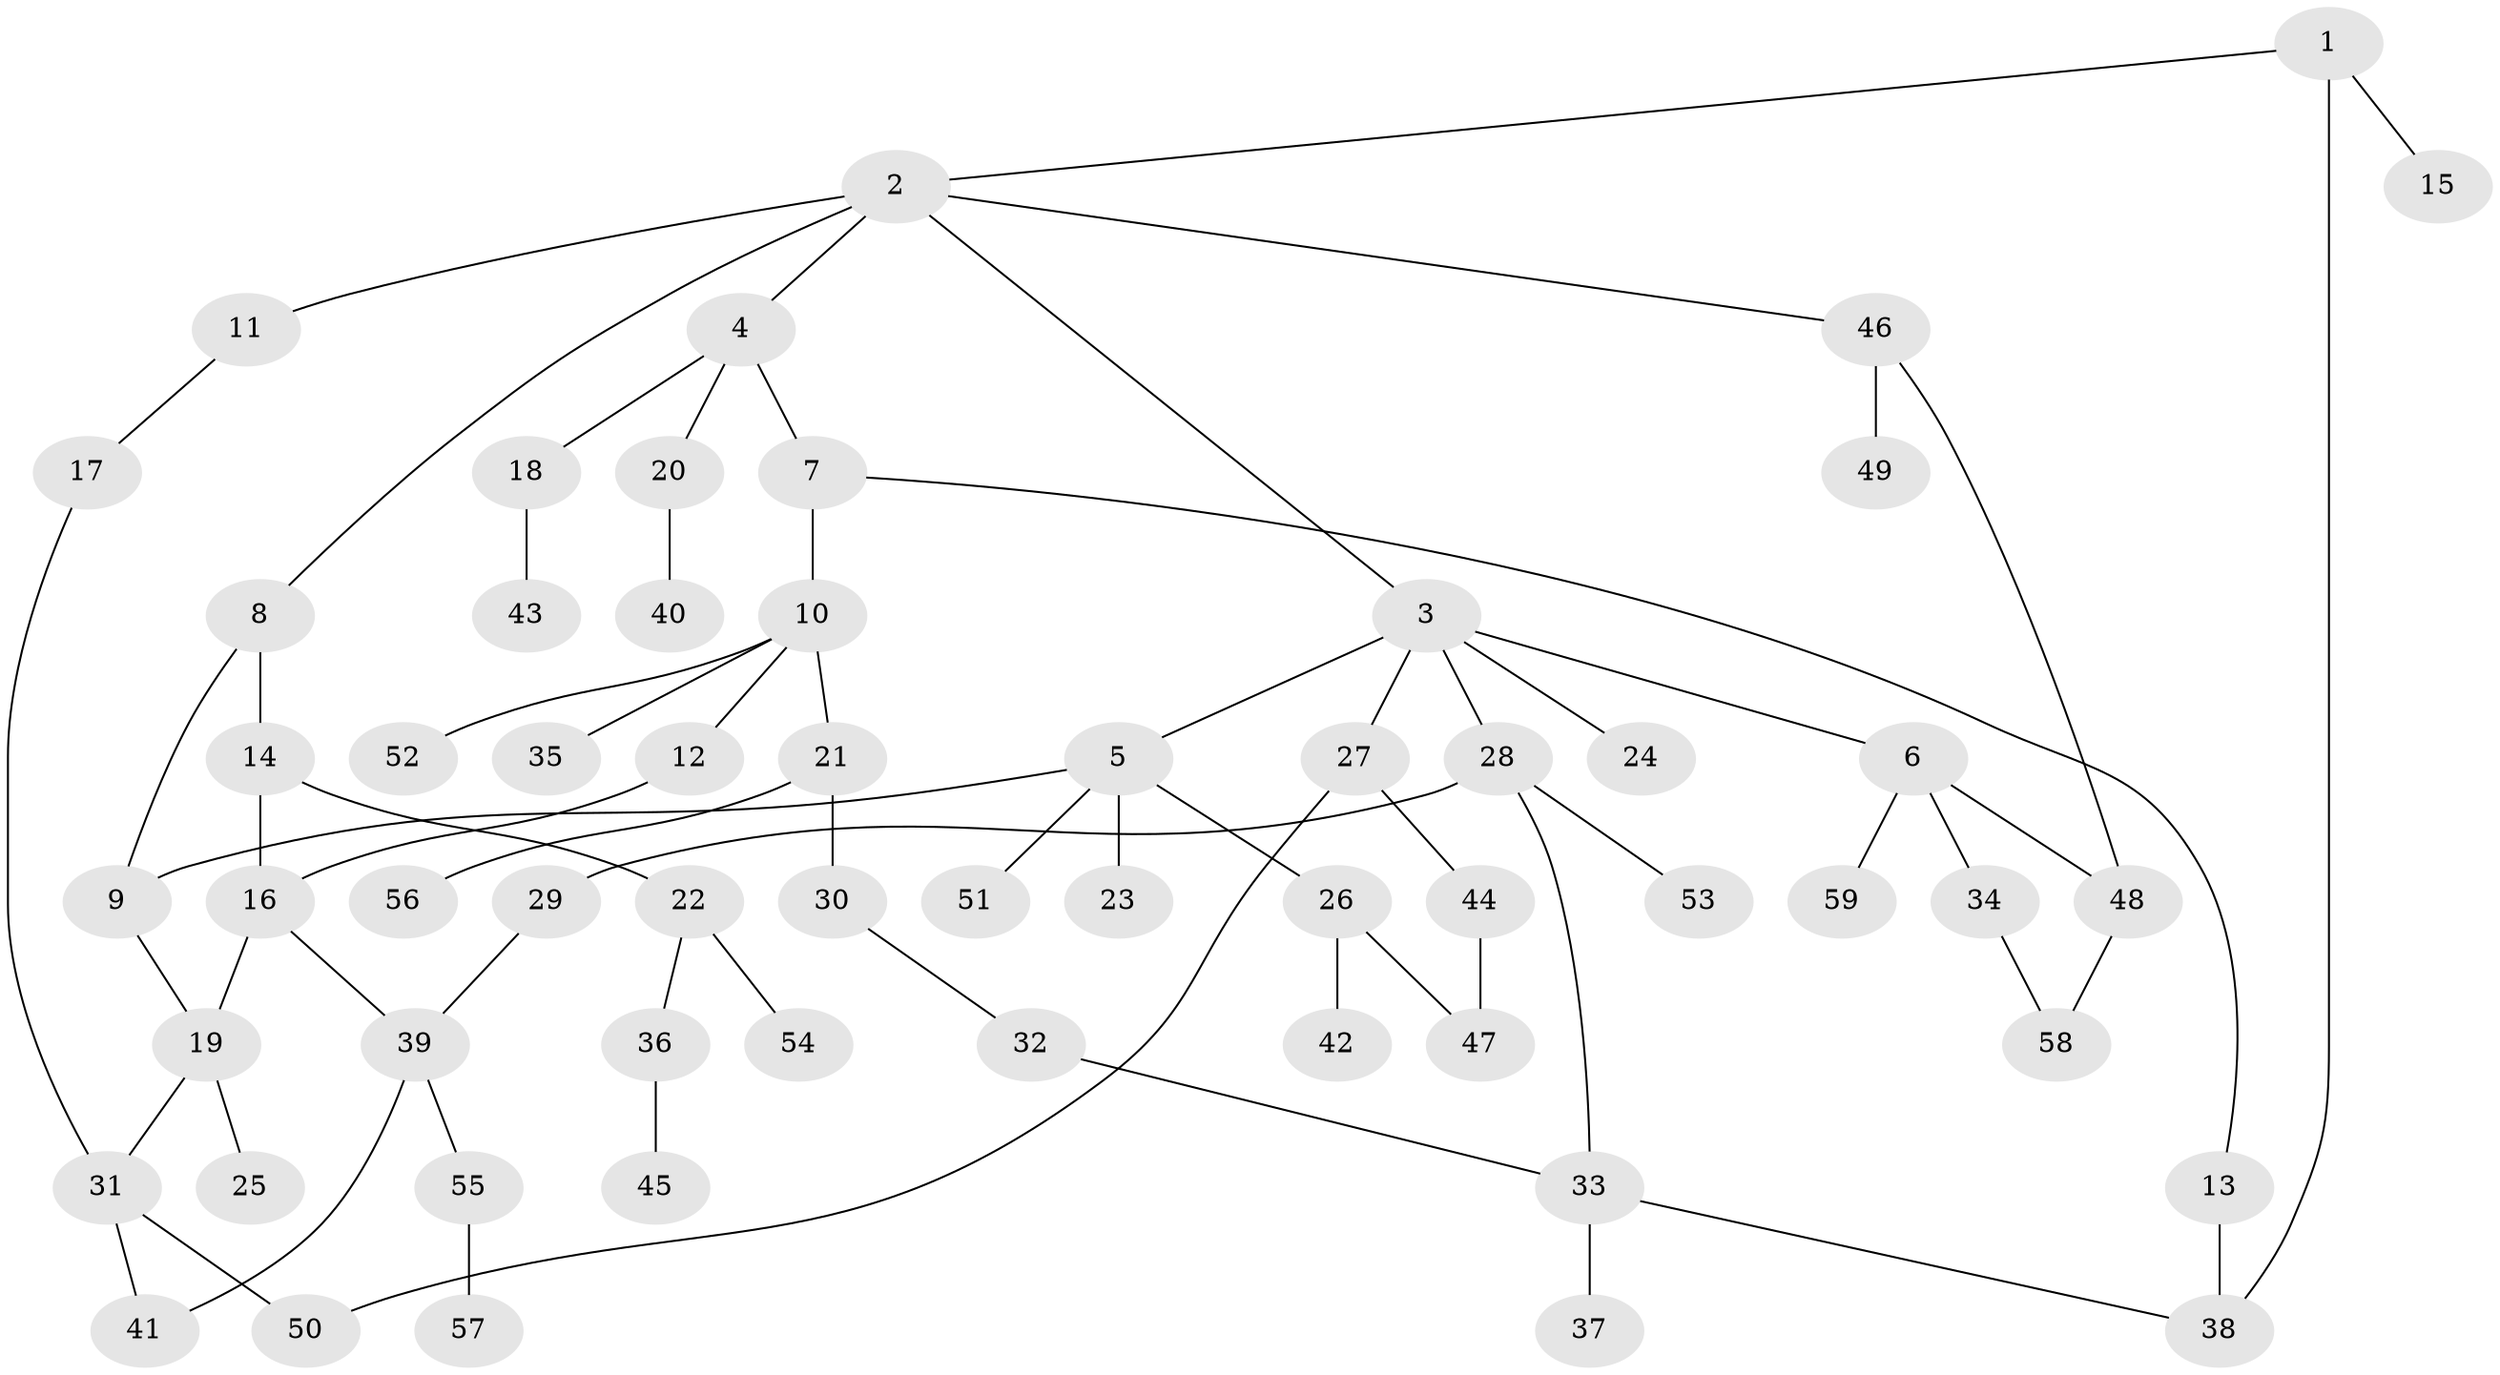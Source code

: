 // Generated by graph-tools (version 1.1) at 2025/13/03/09/25 04:13:15]
// undirected, 59 vertices, 71 edges
graph export_dot {
graph [start="1"]
  node [color=gray90,style=filled];
  1;
  2;
  3;
  4;
  5;
  6;
  7;
  8;
  9;
  10;
  11;
  12;
  13;
  14;
  15;
  16;
  17;
  18;
  19;
  20;
  21;
  22;
  23;
  24;
  25;
  26;
  27;
  28;
  29;
  30;
  31;
  32;
  33;
  34;
  35;
  36;
  37;
  38;
  39;
  40;
  41;
  42;
  43;
  44;
  45;
  46;
  47;
  48;
  49;
  50;
  51;
  52;
  53;
  54;
  55;
  56;
  57;
  58;
  59;
  1 -- 2;
  1 -- 15;
  1 -- 38;
  2 -- 3;
  2 -- 4;
  2 -- 8;
  2 -- 11;
  2 -- 46;
  3 -- 5;
  3 -- 6;
  3 -- 24;
  3 -- 27;
  3 -- 28;
  4 -- 7;
  4 -- 18;
  4 -- 20;
  5 -- 9;
  5 -- 23;
  5 -- 26;
  5 -- 51;
  6 -- 34;
  6 -- 48;
  6 -- 59;
  7 -- 10;
  7 -- 13;
  8 -- 14;
  8 -- 9;
  9 -- 19;
  10 -- 12;
  10 -- 21;
  10 -- 35;
  10 -- 52;
  11 -- 17;
  12 -- 16;
  13 -- 38;
  14 -- 16;
  14 -- 22;
  16 -- 39;
  16 -- 19;
  17 -- 31;
  18 -- 43;
  19 -- 25;
  19 -- 31;
  20 -- 40;
  21 -- 30;
  21 -- 56;
  22 -- 36;
  22 -- 54;
  26 -- 42;
  26 -- 47;
  27 -- 44;
  27 -- 50;
  28 -- 29;
  28 -- 53;
  28 -- 33;
  29 -- 39;
  30 -- 32;
  31 -- 50;
  31 -- 41;
  32 -- 33;
  33 -- 37;
  33 -- 38;
  34 -- 58;
  36 -- 45;
  39 -- 41;
  39 -- 55;
  44 -- 47;
  46 -- 49;
  46 -- 48;
  48 -- 58;
  55 -- 57;
}
